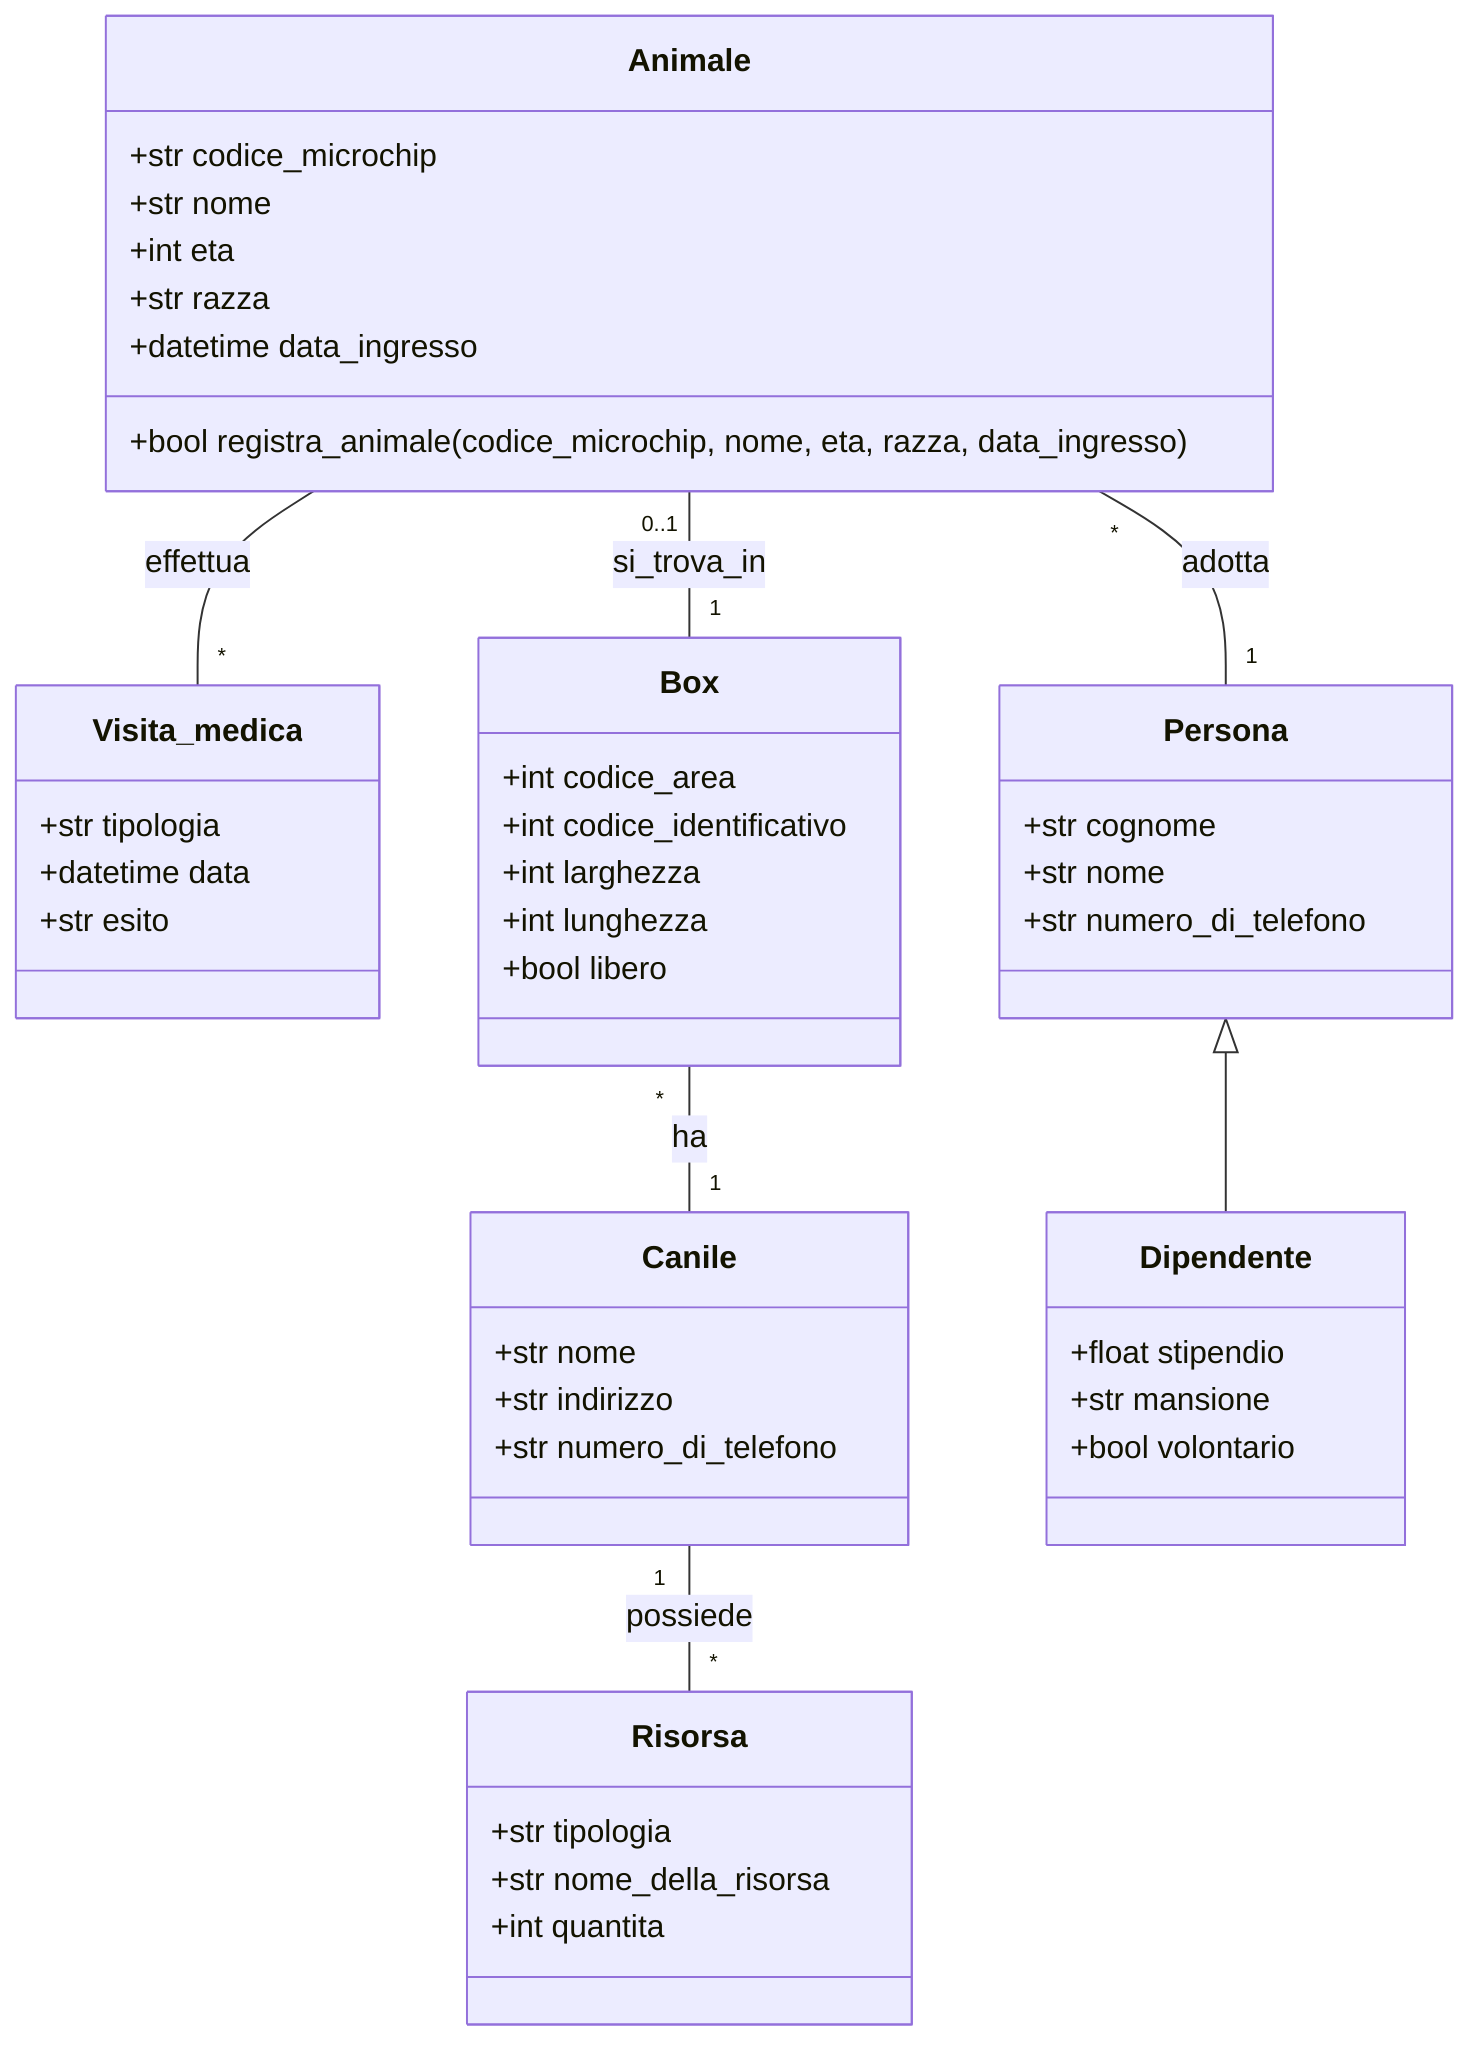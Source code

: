 classDiagram
    class Animale {
        +str codice_microchip
        +str nome
        +int eta
        +str razza
        +datetime data_ingresso
        +bool registra_animale(codice_microchip, nome, eta, razza, data_ingresso)
    }

    class Visita_medica {
        +str tipologia
        +datetime data
        +str esito
    }

    class Persona {
        +str cognome
        +str nome
        +str numero_di_telefono
    }

    class Canile {
        +str nome
        +str indirizzo
        +str numero_di_telefono
    }

    class Box {
        +int codice_area
        +int codice_identificativo
        +int larghezza
        +int lunghezza
        +bool libero
    }

    class Risorsa {
        +str tipologia
        +str nome_della_risorsa
        +int quantita
    }

    class Dipendente {
        +float stipendio
        +str mansione
        +bool volontario
    }


    Persona <|-- Dipendente
    Animale "*" -- "1" Persona : adotta
    Box "*" -- "1" Canile : ha
    Animale "0..1" -- "1" Box : si_trova_in     
    %% Animale "*" -- "1" Canile : si_trova_in     
    %% Persona "*" -- "1" Canile : visita
    Canile "1" -- "*" Risorsa : possiede
    Animale "1" -- "*" Visita_medica : effettua